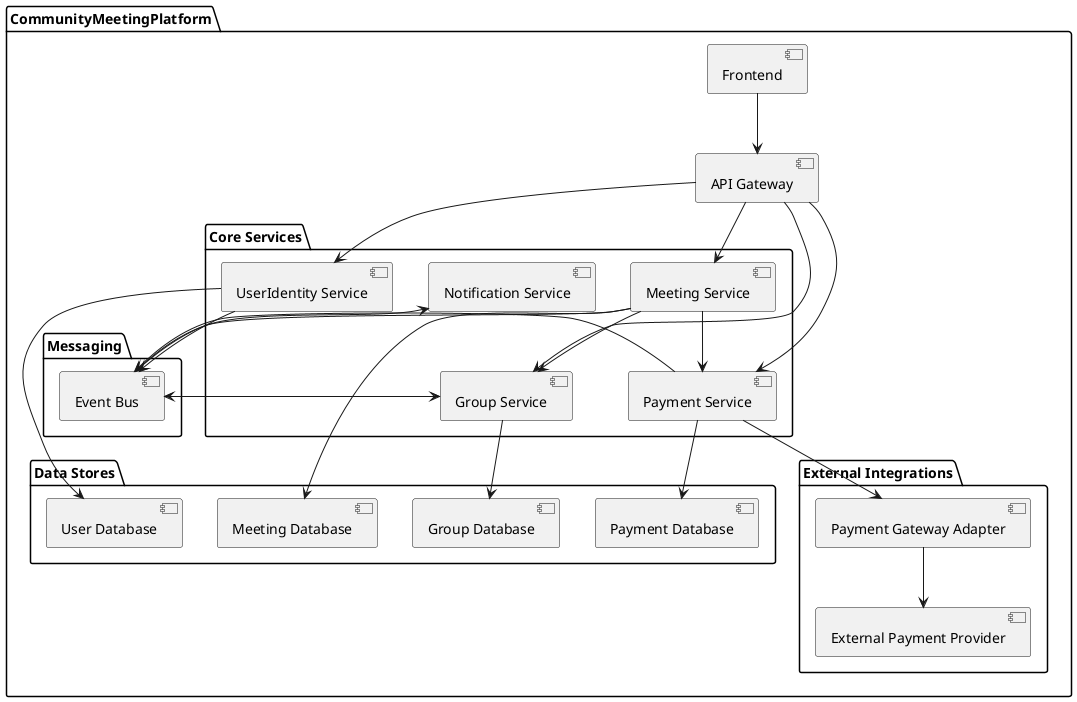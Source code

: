 @startuml
package CommunityMeetingPlatform {

  [Frontend] as WebClient
  [API Gateway] as APIGW

  package "Core Services" {
    [UserIdentity Service] as UIS
    [Group Service] as GroupSvc
    [Meeting Service] as MeetingSvc
    [Payment Service] as PaySvc
    [Notification Service] as NotiSvc
  }

  package "Data Stores" {
    [User Database] as UserDB
    [Group Database] as GroupDB
    [Meeting Database] as MeetingDB
    [Payment Database] as PaymentDB
  }

  package "Messaging" {
    [Event Bus] as EventBus
  }

  package "External Integrations" {
    [Payment Gateway Adapter] as PayAdapter
    [External Payment Provider] as ExtPay
  }

  ' API Gateway interactions
  WebClient --> APIGW
  APIGW --> UIS
  APIGW --> GroupSvc
  APIGW --> MeetingSvc
  APIGW --> PaySvc

  ' Service-to-Database interactions
  UIS --> UserDB
  GroupSvc --> GroupDB
  MeetingSvc --> MeetingDB
  PaySvc --> PaymentDB

  ' Inter-service communication & business logic
  MeetingSvc --> GroupSvc
  MeetingSvc --> PaySvc

  ' Payment subsystem flow
  PaySvc --> PayAdapter
  PayAdapter --> ExtPay

  ' Event-driven communication
  UIS --> EventBus
  GroupSvc --> EventBus
  MeetingSvc --> EventBus
  PaySvc --> EventBus

  EventBus --> NotiSvc
  EventBus --> GroupSvc

}
@enduml
